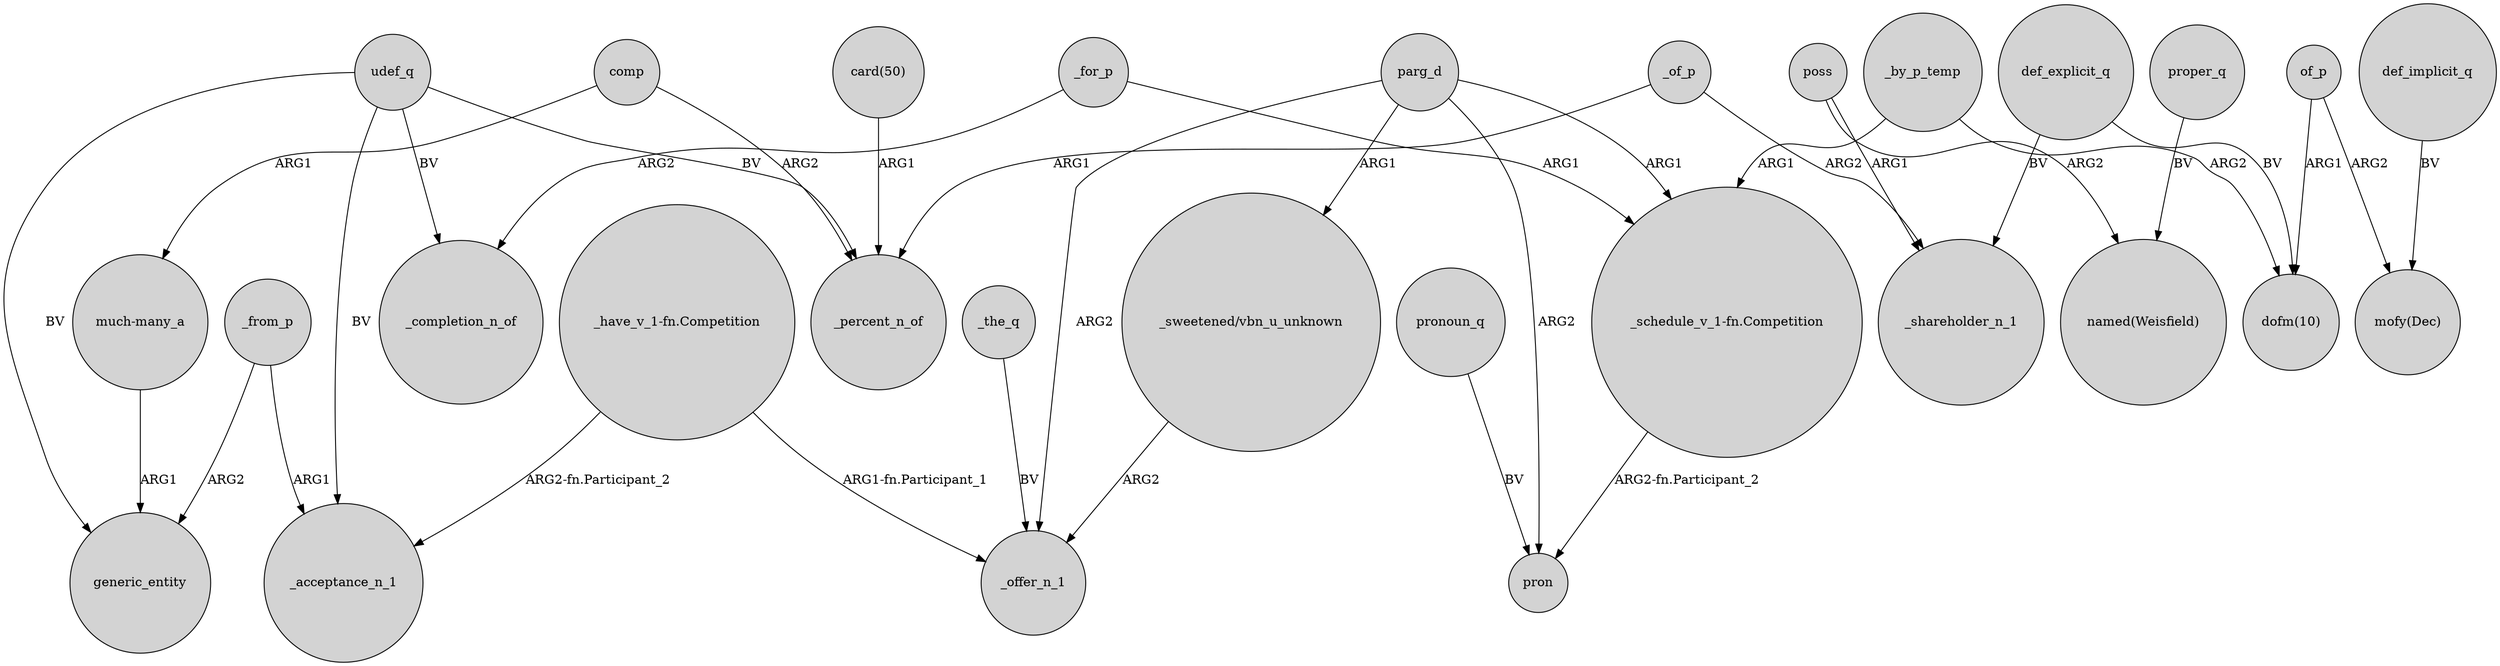 digraph {
	node [shape=circle style=filled]
	parg_d -> _offer_n_1 [label=ARG2]
	"_have_v_1-fn.Competition" -> _offer_n_1 [label="ARG1-fn.Participant_1"]
	parg_d -> "_sweetened/vbn_u_unknown" [label=ARG1]
	_from_p -> _acceptance_n_1 [label=ARG1]
	_of_p -> _shareholder_n_1 [label=ARG2]
	_from_p -> generic_entity [label=ARG2]
	parg_d -> "_schedule_v_1-fn.Competition" [label=ARG1]
	parg_d -> pron [label=ARG2]
	_for_p -> "_schedule_v_1-fn.Competition" [label=ARG1]
	udef_q -> _acceptance_n_1 [label=BV]
	_of_p -> _percent_n_of [label=ARG1]
	poss -> "named(Weisfield)" [label=ARG2]
	udef_q -> generic_entity [label=BV]
	pronoun_q -> pron [label=BV]
	"_schedule_v_1-fn.Competition" -> pron [label="ARG2-fn.Participant_2"]
	comp -> "much-many_a" [label=ARG1]
	def_explicit_q -> _shareholder_n_1 [label=BV]
	udef_q -> _percent_n_of [label=BV]
	proper_q -> "named(Weisfield)" [label=BV]
	"much-many_a" -> generic_entity [label=ARG1]
	_by_p_temp -> "_schedule_v_1-fn.Competition" [label=ARG1]
	poss -> _shareholder_n_1 [label=ARG1]
	_the_q -> _offer_n_1 [label=BV]
	udef_q -> _completion_n_of [label=BV]
	"card(50)" -> _percent_n_of [label=ARG1]
	of_p -> "dofm(10)" [label=ARG1]
	def_implicit_q -> "mofy(Dec)" [label=BV]
	of_p -> "mofy(Dec)" [label=ARG2]
	"_have_v_1-fn.Competition" -> _acceptance_n_1 [label="ARG2-fn.Participant_2"]
	_by_p_temp -> "dofm(10)" [label=ARG2]
	"_sweetened/vbn_u_unknown" -> _offer_n_1 [label=ARG2]
	_for_p -> _completion_n_of [label=ARG2]
	def_explicit_q -> "dofm(10)" [label=BV]
	comp -> _percent_n_of [label=ARG2]
}
